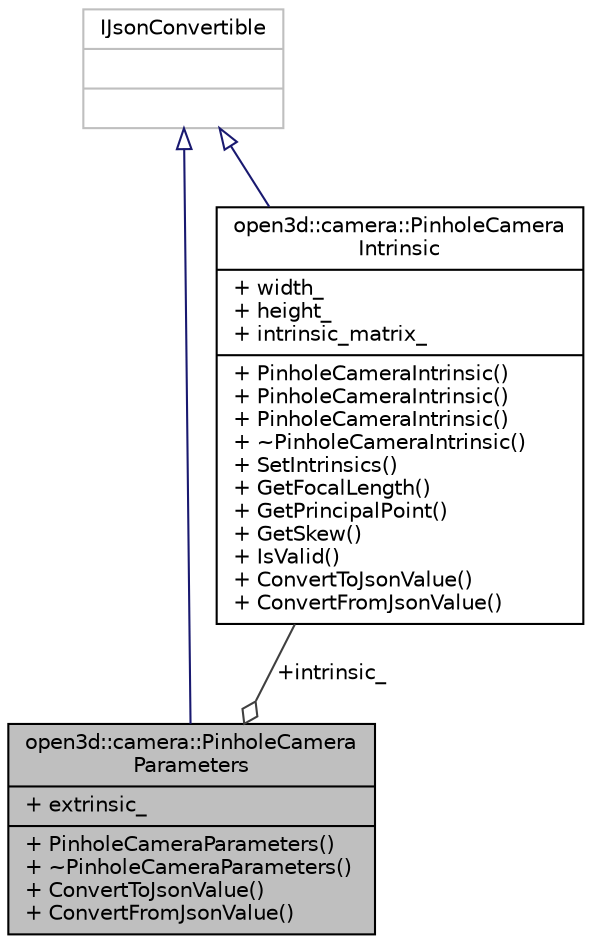 digraph "open3d::camera::PinholeCameraParameters"
{
 // INTERACTIVE_SVG=YES
 // LATEX_PDF_SIZE
  bgcolor="transparent";
  edge [fontname="Helvetica",fontsize="10",labelfontname="Helvetica",labelfontsize="10"];
  node [fontname="Helvetica",fontsize="10",shape=record];
  Node2 [label="{open3d::camera::PinholeCamera\lParameters\n|+ extrinsic_\l|+ PinholeCameraParameters()\l+ ~PinholeCameraParameters()\l+ ConvertToJsonValue()\l+ ConvertFromJsonValue()\l}",height=0.2,width=0.4,color="black", fillcolor="grey75", style="filled", fontcolor="black",tooltip=" "];
  Node3 -> Node2 [dir="back",color="midnightblue",fontsize="10",style="solid",arrowtail="onormal",fontname="Helvetica"];
  Node3 [label="{IJsonConvertible\n||}",height=0.2,width=0.4,color="grey75",tooltip=" "];
  Node4 -> Node2 [color="grey25",fontsize="10",style="solid",label=" +intrinsic_" ,arrowhead="odiamond",fontname="Helvetica"];
  Node4 [label="{open3d::camera::PinholeCamera\lIntrinsic\n|+ width_\l+ height_\l+ intrinsic_matrix_\l|+ PinholeCameraIntrinsic()\l+ PinholeCameraIntrinsic()\l+ PinholeCameraIntrinsic()\l+ ~PinholeCameraIntrinsic()\l+ SetIntrinsics()\l+ GetFocalLength()\l+ GetPrincipalPoint()\l+ GetSkew()\l+ IsValid()\l+ ConvertToJsonValue()\l+ ConvertFromJsonValue()\l}",height=0.2,width=0.4,color="black",URL="$classopen3d_1_1camera_1_1_pinhole_camera_intrinsic.html",tooltip=" "];
  Node3 -> Node4 [dir="back",color="midnightblue",fontsize="10",style="solid",arrowtail="onormal",fontname="Helvetica"];
}
